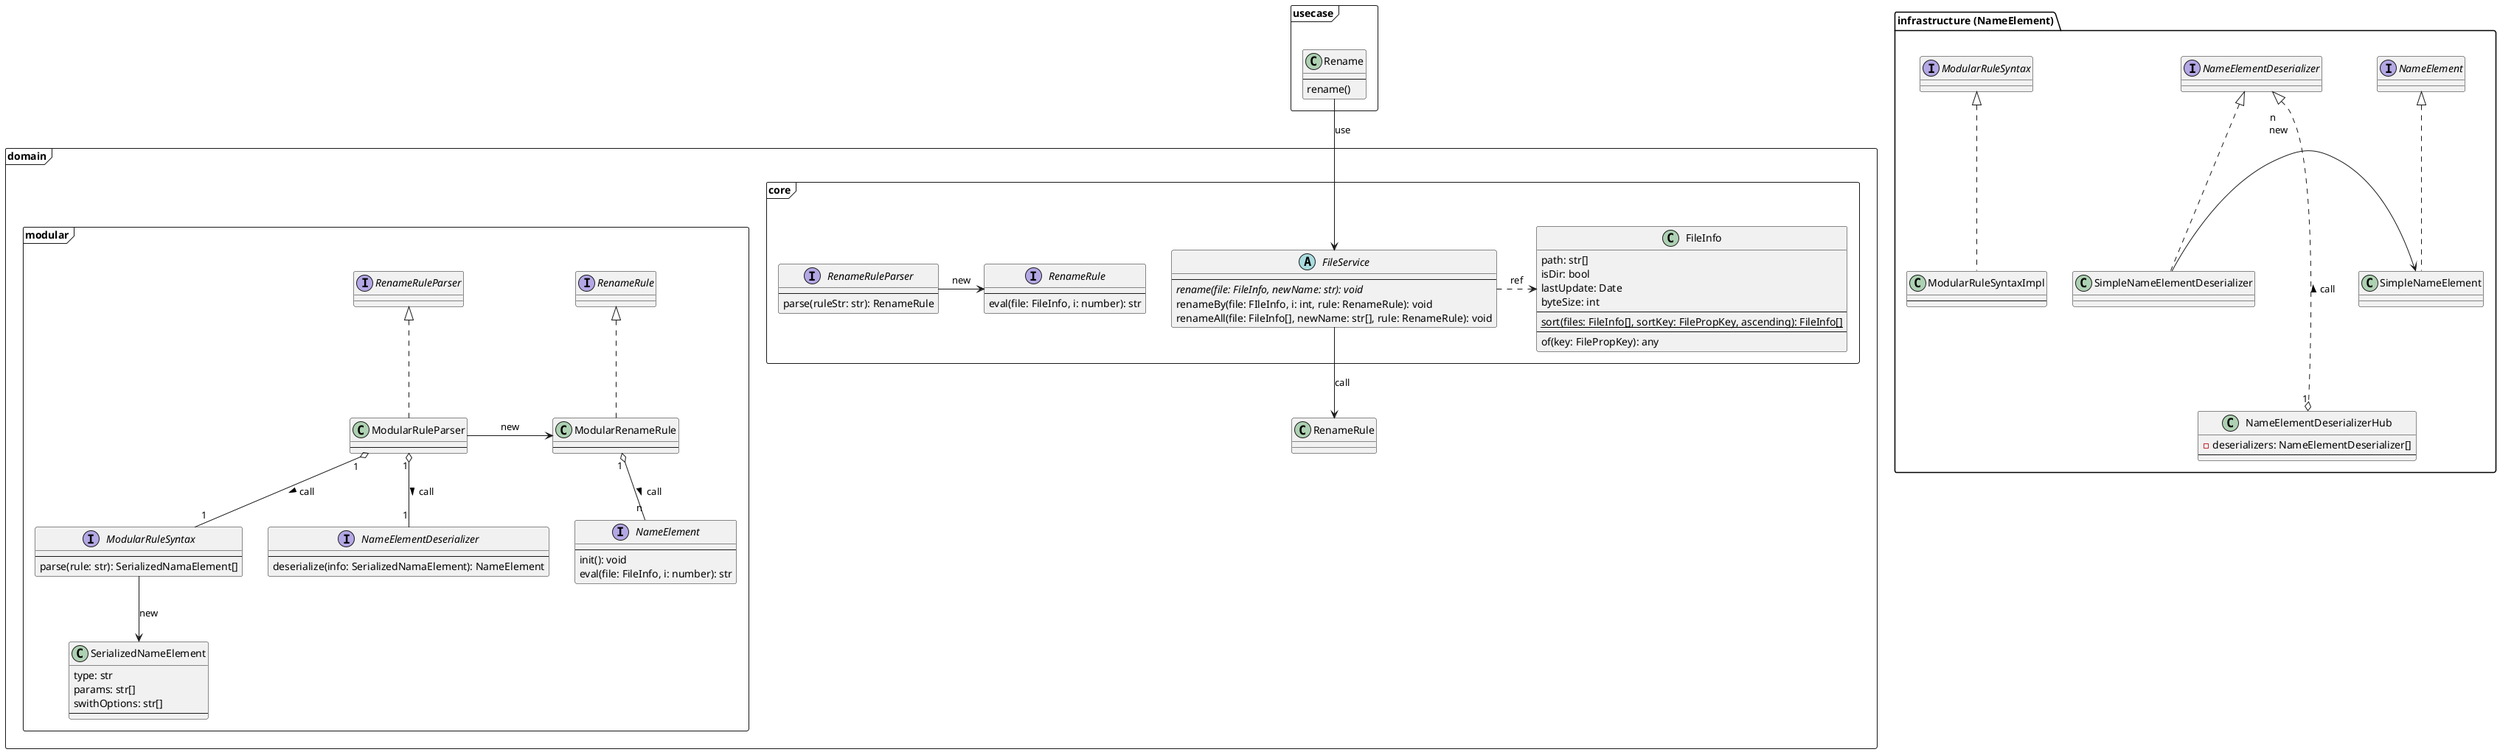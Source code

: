 @startuml

frame domain {
    frame core {
        interface RenameRule {
            ---
            eval(file: FileInfo, i: number): str
        }

        class FileInfo {
            path: str[]
            isDir: bool
            lastUpdate: Date
            byteSize: int
            ---
            {static} sort(files: FileInfo[], sortKey: FilePropKey, ascending): FileInfo[]
            ---
            of(key: FilePropKey): any
        }

        abstract class FileService {
            ---
            {abstract} rename(file: FileInfo, newName: str): void
            renameBy(file: FIleInfo, i: int, rule: RenameRule): void
            renameAll(file: FileInfo[], newName: str[], rule: RenameRule): void
        }

        interface RenameRuleParser {
            ---
            parse(ruleStr: str): RenameRule
        }

        FileService .> FileInfo : ref
        RenameRuleParser -> RenameRule : new
    }

    frame modular {
        class ModularRenameRule implements RenameRule {
            ---
        }

        interface NameElement {
            ---
            init(): void
            eval(file: FileInfo, i: number): str
        }

        class ModularRuleParser implements RenameRuleParser {
            ---
        }

        interface ModularRuleSyntax {
            ---
            parse(rule: str): SerializedNamaElement[]
        }

        interface NameElementDeserializer {
            ---
            deserialize(info: SerializedNamaElement): NameElement
        }

        class SerializedNameElement {
            type: str
            params: str[]
            swithOptions: str[]
            ---
        }

        ModularRuleParser "1" o-- "1" ModularRuleSyntax : call >
        ModularRuleParser "1" o-- "1" NameElementDeserializer : call >
        ModularRuleParser -> ModularRenameRule : new

        ModularRuleSyntax --> SerializedNameElement : new
    }

    ' ---

    FileService --> RenameRule : call

    ModularRenameRule "1" o-- "n" NameElement : call >
}


frame usecase {
    class Rename {
        ---
        rename()
    }

    Rename --> FileService : use
}


package "infrastructure (NameElement)" {
    class NameElementDeserializerHub {
        - deserializers: NameElementDeserializer[]
        ---
    }

    class ModularRuleSyntaxImpl implements ModularRuleSyntax {
        ---
    }

    class SimpleNameElement implements NameElement
    class SimpleNameElementDeserializer implements NameElementDeserializer

    '---

    NameElementDeserializerHub "1" o..u.|> "\nn" NameElementDeserializer : call >

    SimpleNameElementDeserializer -> SimpleNameElement : new
}


@enduml
